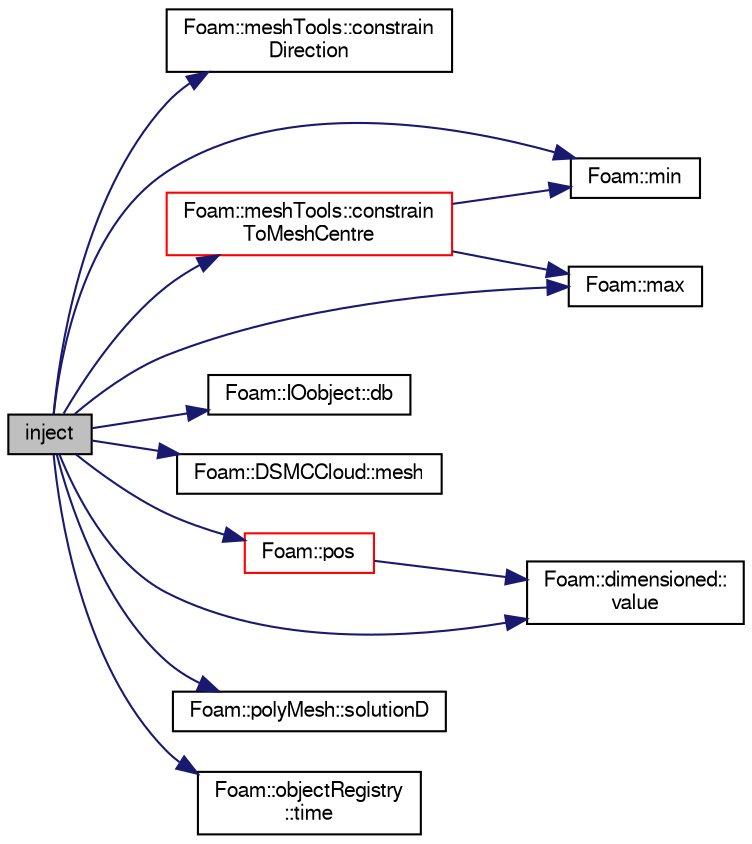 digraph "inject"
{
  bgcolor="transparent";
  edge [fontname="FreeSans",fontsize="10",labelfontname="FreeSans",labelfontsize="10"];
  node [fontname="FreeSans",fontsize="10",shape=record];
  rankdir="LR";
  Node1 [label="inject",height=0.2,width=0.4,color="black", fillcolor="grey75", style="filled" fontcolor="black"];
  Node1 -> Node2 [color="midnightblue",fontsize="10",style="solid",fontname="FreeSans"];
  Node2 [label="Foam::meshTools::constrain\lDirection",height=0.2,width=0.4,color="black",URL="$a10290.html#a05919d3e656fa4d04e9c3918d5b01b24",tooltip="Set the constrained components of directions/velocity to zero. "];
  Node1 -> Node3 [color="midnightblue",fontsize="10",style="solid",fontname="FreeSans"];
  Node3 [label="Foam::meshTools::constrain\lToMeshCentre",height=0.2,width=0.4,color="red",URL="$a10290.html#a26700ec74f3fbbdd3e210599cbaf2073",tooltip="Set the constrained components of position to mesh centre. "];
  Node3 -> Node4 [color="midnightblue",fontsize="10",style="solid",fontname="FreeSans"];
  Node4 [label="Foam::min",height=0.2,width=0.4,color="black",URL="$a10237.html#a253e112ad2d56d96230ff39ea7f442dc"];
  Node3 -> Node5 [color="midnightblue",fontsize="10",style="solid",fontname="FreeSans"];
  Node5 [label="Foam::max",height=0.2,width=0.4,color="black",URL="$a10237.html#ac993e906cf2774ae77e666bc24e81733"];
  Node1 -> Node6 [color="midnightblue",fontsize="10",style="solid",fontname="FreeSans"];
  Node6 [label="Foam::IOobject::db",height=0.2,width=0.4,color="black",URL="$a01142.html#adf469b34fcd0250cef43ac4ce3f153ab",tooltip="Return the local objectRegistry. "];
  Node1 -> Node5 [color="midnightblue",fontsize="10",style="solid",fontname="FreeSans"];
  Node1 -> Node7 [color="midnightblue",fontsize="10",style="solid",fontname="FreeSans"];
  Node7 [label="Foam::DSMCCloud::mesh",height=0.2,width=0.4,color="black",URL="$a00561.html#a628df3d8f239d8393610d6310eb56ad1",tooltip="Return refernce to the mesh. "];
  Node1 -> Node4 [color="midnightblue",fontsize="10",style="solid",fontname="FreeSans"];
  Node1 -> Node8 [color="midnightblue",fontsize="10",style="solid",fontname="FreeSans"];
  Node8 [label="Foam::pos",height=0.2,width=0.4,color="red",URL="$a10237.html#a09a190b59f3d01b258bca0fa964a6212"];
  Node8 -> Node9 [color="midnightblue",fontsize="10",style="solid",fontname="FreeSans"];
  Node9 [label="Foam::dimensioned::\lvalue",height=0.2,width=0.4,color="black",URL="$a00510.html#a080d3824651cfcf52f72acceec615aaa",tooltip="Return const reference to value. "];
  Node1 -> Node10 [color="midnightblue",fontsize="10",style="solid",fontname="FreeSans"];
  Node10 [label="Foam::polyMesh::solutionD",height=0.2,width=0.4,color="black",URL="$a01861.html#a57a250fb03c7c3c0289ca07dfb2b383c",tooltip="Return the vector of solved-for directions in mesh. "];
  Node1 -> Node11 [color="midnightblue",fontsize="10",style="solid",fontname="FreeSans"];
  Node11 [label="Foam::objectRegistry\l::time",height=0.2,width=0.4,color="black",URL="$a01640.html#a48fcf6de2789aff6b430b5fc1a05693f",tooltip="Return time. "];
  Node1 -> Node9 [color="midnightblue",fontsize="10",style="solid",fontname="FreeSans"];
}
